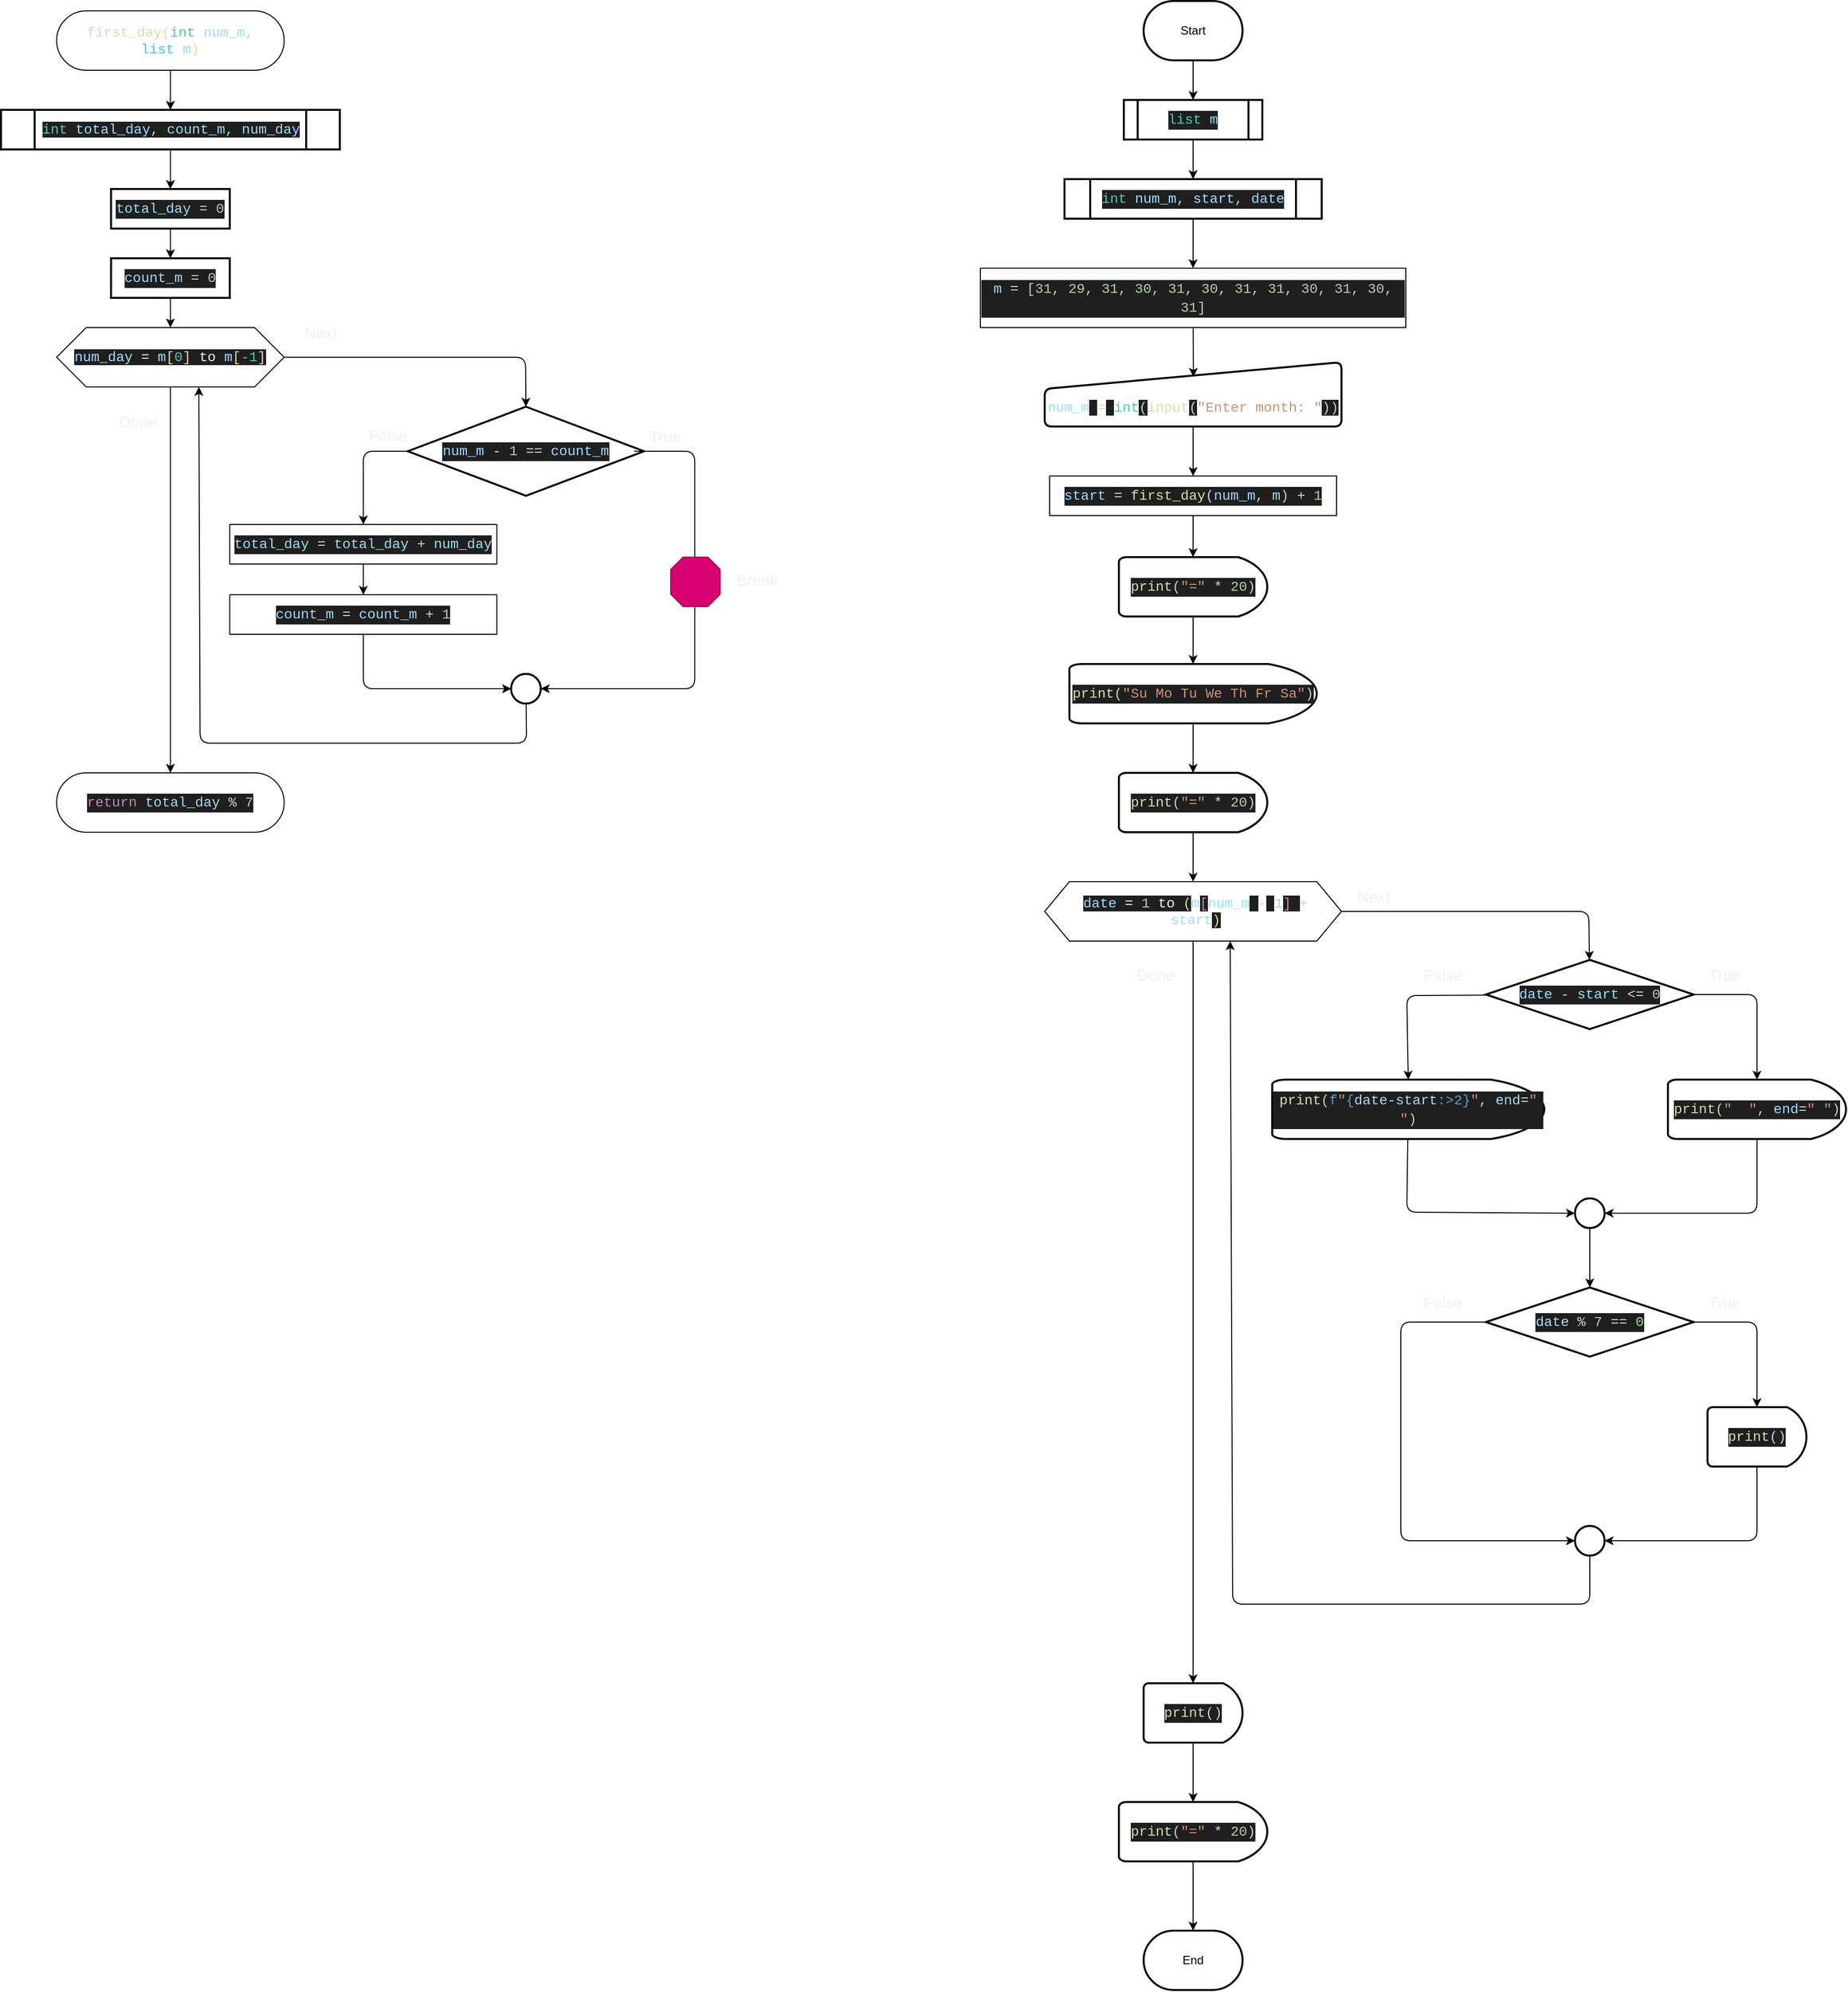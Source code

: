 <mxfile>
    <diagram id="ly3lY0Y6GBQPYwzdRWZB" name="Page-1">
        <mxGraphModel dx="1391" dy="468" grid="1" gridSize="10" guides="1" tooltips="1" connect="1" arrows="1" fold="1" page="1" pageScale="1" pageWidth="1100" pageHeight="850" background="none" math="0" shadow="0">
            <root>
                <mxCell id="0"/>
                <mxCell id="1" parent="0"/>
                <mxCell id="48" value="&lt;font style=&quot;font-size: 16px;&quot; color=&quot;#f0f0f0&quot;&gt;Break&lt;/font&gt;" style="text;strokeColor=none;align=center;fillColor=none;html=1;verticalAlign=middle;whiteSpace=wrap;rounded=0;shadow=0;fontColor=#4ec9b0;" parent="1" vertex="1">
                    <mxGeometry x="-133" y="860" width="75" height="30" as="geometry"/>
                </mxCell>
                <mxCell id="113" value="" style="group;" parent="1" vertex="1" connectable="0">
                    <mxGeometry x="130" y="290" width="875" height="2010" as="geometry"/>
                </mxCell>
                <mxCell id="2" value="Start" style="strokeWidth=2;html=1;shape=mxgraph.flowchart.terminator;whiteSpace=wrap;" parent="113" vertex="1">
                    <mxGeometry x="165" width="100" height="60" as="geometry"/>
                </mxCell>
                <mxCell id="3" value="End" style="strokeWidth=2;html=1;shape=mxgraph.flowchart.terminator;whiteSpace=wrap;" parent="113" vertex="1">
                    <mxGeometry x="165" y="1950" width="100" height="60" as="geometry"/>
                </mxCell>
                <mxCell id="4" value="&lt;div style=&quot;background-color: rgb(31, 31, 31); font-family: Consolas, &amp;quot;Courier New&amp;quot;, monospace; font-size: 14px; line-height: 19px;&quot;&gt;&lt;span style=&quot;color: rgb(78, 201, 176);&quot;&gt;list &lt;/span&gt;&lt;font color=&quot;#7cdcf0&quot;&gt;m&lt;/font&gt;&lt;/div&gt;" style="shape=process;whiteSpace=wrap;html=1;backgroundOutline=1;strokeWidth=2;" parent="113" vertex="1">
                    <mxGeometry x="145" y="100" width="140" height="40" as="geometry"/>
                </mxCell>
                <mxCell id="5" value="" style="edgeStyle=none;html=1;" parent="113" source="2" target="4" edge="1">
                    <mxGeometry relative="1" as="geometry"/>
                </mxCell>
                <mxCell id="16" value="&lt;div style=&quot;background-color: rgb(31, 31, 31); font-family: Consolas, &amp;quot;Courier New&amp;quot;, monospace; font-size: 14px; line-height: 19px;&quot;&gt;&lt;span style=&quot;color: rgb(78, 201, 176);&quot;&gt;int&amp;nbsp;&lt;/span&gt;&lt;span style=&quot;color: rgb(156, 220, 254);&quot;&gt;num_m, start, date&lt;/span&gt;&lt;/div&gt;" style="shape=process;whiteSpace=wrap;html=1;backgroundOutline=1;strokeWidth=2;" parent="113" vertex="1">
                    <mxGeometry x="85" y="180" width="260" height="40" as="geometry"/>
                </mxCell>
                <mxCell id="17" style="edgeStyle=none;html=1;entryX=0.5;entryY=0;entryDx=0;entryDy=0;fontColor=#7cdcf0;" parent="113" source="4" target="16" edge="1">
                    <mxGeometry relative="1" as="geometry"/>
                </mxCell>
                <mxCell id="53" value="&lt;div style=&quot;color: rgb(204, 204, 204); background-color: rgb(31, 31, 31); font-family: Consolas, &amp;quot;Courier New&amp;quot;, monospace; font-size: 14px; line-height: 19px;&quot;&gt;&lt;span style=&quot;color: #9cdcfe;&quot;&gt;m&lt;/span&gt; &lt;span style=&quot;color: #d4d4d4;&quot;&gt;=&lt;/span&gt; [&lt;span style=&quot;color: #b5cea8;&quot;&gt;31&lt;/span&gt;, &lt;span style=&quot;color: #b5cea8;&quot;&gt;29&lt;/span&gt;, &lt;span style=&quot;color: #b5cea8;&quot;&gt;31&lt;/span&gt;, &lt;span style=&quot;color: #b5cea8;&quot;&gt;30&lt;/span&gt;, &lt;span style=&quot;color: #b5cea8;&quot;&gt;31&lt;/span&gt;, &lt;span style=&quot;color: #b5cea8;&quot;&gt;30&lt;/span&gt;, &lt;span style=&quot;color: #b5cea8;&quot;&gt;31&lt;/span&gt;, &lt;span style=&quot;color: #b5cea8;&quot;&gt;31&lt;/span&gt;, &lt;span style=&quot;color: #b5cea8;&quot;&gt;30&lt;/span&gt;, &lt;span style=&quot;color: #b5cea8;&quot;&gt;31&lt;/span&gt;, &lt;span style=&quot;color: #b5cea8;&quot;&gt;30&lt;/span&gt;, &lt;span style=&quot;color: #b5cea8;&quot;&gt;31&lt;/span&gt;]&lt;/div&gt;" style="rounded=0;whiteSpace=wrap;html=1;shadow=0;fontSize=16;fontColor=#9cdcfe;gradientColor=none;" parent="113" vertex="1">
                    <mxGeometry y="270" width="430" height="60" as="geometry"/>
                </mxCell>
                <mxCell id="54" style="edgeStyle=none;html=1;entryX=0.5;entryY=0;entryDx=0;entryDy=0;fontSize=16;fontColor=#9cdcfe;" parent="113" source="16" target="53" edge="1">
                    <mxGeometry relative="1" as="geometry"/>
                </mxCell>
                <mxCell id="57" value="" style="group;" parent="113" vertex="1" connectable="0">
                    <mxGeometry x="60" y="365" width="310" height="65" as="geometry"/>
                </mxCell>
                <mxCell id="55" value="&lt;div style=&quot;color: rgb(204, 204, 204); background-color: rgb(31, 31, 31); font-family: Consolas, &amp;quot;Courier New&amp;quot;, monospace; font-size: 14px; line-height: 19px;&quot;&gt;&lt;br&gt;&lt;/div&gt;" style="html=1;strokeWidth=2;shape=manualInput;whiteSpace=wrap;rounded=1;size=27;arcSize=14;shadow=0;fontSize=16;fontColor=#9cdcfe;gradientColor=none;" parent="57" vertex="1">
                    <mxGeometry x="5" width="300" height="65" as="geometry"/>
                </mxCell>
                <mxCell id="56" value="&lt;span style=&quot;font-family: Consolas, &amp;quot;Courier New&amp;quot;, monospace; font-size: 14px;&quot;&gt;num_m&lt;/span&gt;&lt;span style=&quot;color: rgb(204, 204, 204); font-family: Consolas, &amp;quot;Courier New&amp;quot;, monospace; font-size: 14px; background-color: rgb(31, 31, 31);&quot;&gt;&amp;nbsp;&lt;/span&gt;&lt;span style=&quot;font-family: Consolas, &amp;quot;Courier New&amp;quot;, monospace; font-size: 14px; color: rgb(212, 212, 212);&quot;&gt;=&lt;/span&gt;&lt;span style=&quot;color: rgb(204, 204, 204); font-family: Consolas, &amp;quot;Courier New&amp;quot;, monospace; font-size: 14px; background-color: rgb(31, 31, 31);&quot;&gt;&amp;nbsp;&lt;/span&gt;&lt;span style=&quot;font-family: Consolas, &amp;quot;Courier New&amp;quot;, monospace; font-size: 14px; color: rgb(78, 201, 176);&quot;&gt;int&lt;/span&gt;&lt;span style=&quot;color: rgb(204, 204, 204); font-family: Consolas, &amp;quot;Courier New&amp;quot;, monospace; font-size: 14px; background-color: rgb(31, 31, 31);&quot;&gt;(&lt;/span&gt;&lt;span style=&quot;font-family: Consolas, &amp;quot;Courier New&amp;quot;, monospace; font-size: 14px; color: rgb(220, 220, 170);&quot;&gt;input&lt;/span&gt;&lt;span style=&quot;color: rgb(204, 204, 204); font-family: Consolas, &amp;quot;Courier New&amp;quot;, monospace; font-size: 14px; background-color: rgb(31, 31, 31);&quot;&gt;(&lt;/span&gt;&lt;span style=&quot;font-family: Consolas, &amp;quot;Courier New&amp;quot;, monospace; font-size: 14px; color: rgb(206, 145, 120);&quot;&gt;&quot;Enter month: &quot;&lt;/span&gt;&lt;span style=&quot;color: rgb(204, 204, 204); font-family: Consolas, &amp;quot;Courier New&amp;quot;, monospace; font-size: 14px; background-color: rgb(31, 31, 31);&quot;&gt;))&lt;/span&gt;" style="text;strokeColor=none;align=center;fillColor=none;html=1;verticalAlign=middle;whiteSpace=wrap;rounded=0;shadow=0;fontSize=16;fontColor=#9cdcfe;" parent="57" vertex="1">
                    <mxGeometry y="29" width="310" height="30" as="geometry"/>
                </mxCell>
                <mxCell id="58" style="edgeStyle=none;html=1;entryX=0.501;entryY=0.228;entryDx=0;entryDy=0;entryPerimeter=0;fontSize=16;fontColor=#9cdcfe;" parent="113" source="53" target="55" edge="1">
                    <mxGeometry relative="1" as="geometry"/>
                </mxCell>
                <mxCell id="60" value="&lt;div style=&quot;color: rgb(204, 204, 204); background-color: rgb(31, 31, 31); font-family: Consolas, &amp;quot;Courier New&amp;quot;, monospace; font-size: 14px; line-height: 19px;&quot;&gt;&lt;span style=&quot;color: #9cdcfe;&quot;&gt;start&lt;/span&gt; &lt;span style=&quot;color: #d4d4d4;&quot;&gt;=&lt;/span&gt; &lt;span style=&quot;color: #dcdcaa;&quot;&gt;first_day&lt;/span&gt;(&lt;span style=&quot;color: #9cdcfe;&quot;&gt;num_m&lt;/span&gt;, &lt;span style=&quot;color: #9cdcfe;&quot;&gt;m&lt;/span&gt;) &lt;span style=&quot;color: #d4d4d4;&quot;&gt;+&lt;/span&gt; &lt;span style=&quot;color: #b5cea8;&quot;&gt;1&lt;/span&gt;&lt;/div&gt;" style="rounded=0;whiteSpace=wrap;html=1;shadow=0;fontSize=16;fontColor=#9cdcfe;gradientColor=none;" parent="113" vertex="1">
                    <mxGeometry x="70" y="480" width="290" height="40" as="geometry"/>
                </mxCell>
                <mxCell id="61" style="edgeStyle=none;html=1;entryX=0.5;entryY=0;entryDx=0;entryDy=0;fontSize=16;fontColor=#9cdcfe;" parent="113" source="55" target="60" edge="1">
                    <mxGeometry relative="1" as="geometry"/>
                </mxCell>
                <mxCell id="64" value="&lt;div style=&quot;color: rgb(204, 204, 204); background-color: rgb(31, 31, 31); font-family: Consolas, &amp;quot;Courier New&amp;quot;, monospace; font-size: 14px; line-height: 19px;&quot;&gt;&lt;span style=&quot;color: #dcdcaa;&quot;&gt;print&lt;/span&gt;(&lt;span style=&quot;color: #ce9178;&quot;&gt;&quot;=&quot;&lt;/span&gt; &lt;span style=&quot;color: #d4d4d4;&quot;&gt;*&lt;/span&gt; &lt;span style=&quot;color: #b5cea8;&quot;&gt;20&lt;/span&gt;)&lt;/div&gt;" style="strokeWidth=2;html=1;shape=mxgraph.flowchart.delay;whiteSpace=wrap;shadow=0;fontSize=16;fontColor=#9cdcfe;gradientColor=none;" parent="113" vertex="1">
                    <mxGeometry x="140" y="562" width="150" height="60" as="geometry"/>
                </mxCell>
                <mxCell id="66" style="edgeStyle=none;html=1;entryX=0.5;entryY=0;entryDx=0;entryDy=0;entryPerimeter=0;fontSize=16;fontColor=#9cdcfe;" parent="113" source="60" target="64" edge="1">
                    <mxGeometry relative="1" as="geometry"/>
                </mxCell>
                <mxCell id="65" value="&lt;div style=&quot;color: rgb(204, 204, 204); background-color: rgb(31, 31, 31); font-family: Consolas, &amp;quot;Courier New&amp;quot;, monospace; font-size: 14px; line-height: 19px;&quot;&gt;&lt;span style=&quot;color: #dcdcaa;&quot;&gt;print&lt;/span&gt;(&lt;span style=&quot;color: #ce9178;&quot;&gt;&quot;=&quot;&lt;/span&gt; &lt;span style=&quot;color: #d4d4d4;&quot;&gt;*&lt;/span&gt; &lt;span style=&quot;color: #b5cea8;&quot;&gt;20&lt;/span&gt;)&lt;/div&gt;" style="strokeWidth=2;html=1;shape=mxgraph.flowchart.delay;whiteSpace=wrap;shadow=0;fontSize=16;fontColor=#9cdcfe;gradientColor=none;" parent="113" vertex="1">
                    <mxGeometry x="140" y="780" width="150" height="60" as="geometry"/>
                </mxCell>
                <mxCell id="69" style="edgeStyle=none;html=1;entryX=0.5;entryY=0;entryDx=0;entryDy=0;entryPerimeter=0;fontSize=16;fontColor=#9cdcfe;" parent="113" source="67" target="65" edge="1">
                    <mxGeometry relative="1" as="geometry"/>
                </mxCell>
                <mxCell id="67" value="&lt;div style=&quot;color: rgb(204, 204, 204); background-color: rgb(31, 31, 31); font-family: Consolas, &amp;quot;Courier New&amp;quot;, monospace; font-size: 14px; line-height: 19px;&quot;&gt;&lt;span style=&quot;color: #dcdcaa;&quot;&gt;print&lt;/span&gt;(&lt;span style=&quot;color: #ce9178;&quot;&gt;&quot;Su Mo Tu We Th Fr Sa&quot;&lt;/span&gt;)&lt;/div&gt;" style="strokeWidth=2;html=1;shape=mxgraph.flowchart.delay;whiteSpace=wrap;shadow=0;fontSize=16;fontColor=#9cdcfe;gradientColor=none;" parent="113" vertex="1">
                    <mxGeometry x="90" y="670" width="250" height="60" as="geometry"/>
                </mxCell>
                <mxCell id="68" style="edgeStyle=none;html=1;entryX=0.5;entryY=0;entryDx=0;entryDy=0;entryPerimeter=0;fontSize=16;fontColor=#9cdcfe;" parent="113" source="64" target="67" edge="1">
                    <mxGeometry relative="1" as="geometry"/>
                </mxCell>
                <mxCell id="71" value="" style="group;" parent="113" vertex="1" connectable="0">
                    <mxGeometry x="65" y="890" width="320" height="60" as="geometry"/>
                </mxCell>
                <mxCell id="72" value="" style="verticalLabelPosition=bottom;verticalAlign=top;shape=hexagon;perimeter=hexagonPerimeter2;arcSize=6;size=0.083;shadow=0;fontColor=#4ec9a2;html=1;spacingTop=-3;" parent="71" vertex="1">
                    <mxGeometry width="300" height="60" as="geometry"/>
                </mxCell>
                <mxCell id="73" value="&lt;span style=&quot;color: rgb(156, 220, 254); background-color: rgb(31, 31, 31); font-family: Consolas, &amp;quot;Courier New&amp;quot;, monospace; font-size: 14px;&quot;&gt;date&lt;/span&gt;&lt;span style=&quot;color: rgb(156, 220, 254); font-family: Consolas, &amp;quot;Courier New&amp;quot;, monospace; font-size: 14px; background-color: rgb(31, 31, 31);&quot;&gt;&amp;nbsp;&lt;/span&gt;&lt;span style=&quot;font-family: Consolas, &amp;quot;Courier New&amp;quot;, monospace; font-size: 14px; background-color: rgb(31, 31, 31);&quot;&gt;&lt;font color=&quot;#f0f0f0&quot;&gt;=&lt;/font&gt;&lt;/span&gt;&lt;span style=&quot;color: rgb(156, 220, 254); font-family: Consolas, &amp;quot;Courier New&amp;quot;, monospace; font-size: 14px; background-color: rgb(31, 31, 31);&quot;&gt;&amp;nbsp;&lt;/span&gt;&lt;span style=&quot;font-family: Consolas, &amp;quot;Courier New&amp;quot;, monospace; font-size: 14px; background-color: rgb(31, 31, 31);&quot;&gt;&lt;font color=&quot;#b5cea8&quot;&gt;1&lt;/font&gt;&lt;/span&gt;&lt;span style=&quot;color: rgb(156, 220, 254); font-family: Consolas, &amp;quot;Courier New&amp;quot;, monospace; font-size: 14px; background-color: rgb(31, 31, 31);&quot;&gt;&amp;nbsp;&lt;/span&gt;&lt;span style=&quot;font-family: Consolas, &amp;quot;Courier New&amp;quot;, monospace; font-size: 14px; background-color: rgb(31, 31, 31);&quot;&gt;&lt;font color=&quot;#f0f0f0&quot;&gt;to&lt;/font&gt;&lt;/span&gt;&lt;span style=&quot;color: rgb(156, 220, 254); font-family: Consolas, &amp;quot;Courier New&amp;quot;, monospace; font-size: 14px; background-color: rgb(31, 31, 31);&quot;&gt;&amp;nbsp;&lt;/span&gt;&lt;span style=&quot;font-family: Consolas, &amp;quot;Courier New&amp;quot;, monospace; font-size: 14px; background-color: rgb(31, 31, 31);&quot;&gt;&lt;font color=&quot;#dcdcaa&quot;&gt;(&lt;/font&gt;&lt;/span&gt;&lt;span style=&quot;font-family: Consolas, &amp;quot;Courier New&amp;quot;, monospace; font-size: 14px; color: rgb(156, 220, 254);&quot;&gt;m&lt;/span&gt;&lt;span style=&quot;background-color: rgb(31, 31, 31); font-family: Consolas, &amp;quot;Courier New&amp;quot;, monospace; font-size: 14px;&quot;&gt;&lt;font color=&quot;#c586c0&quot;&gt;[&lt;/font&gt;&lt;/span&gt;&lt;span style=&quot;font-family: Consolas, &amp;quot;Courier New&amp;quot;, monospace; font-size: 14px; color: rgb(156, 220, 254);&quot;&gt;num_m&lt;/span&gt;&lt;span style=&quot;background-color: rgb(31, 31, 31); color: rgb(204, 204, 204); font-family: Consolas, &amp;quot;Courier New&amp;quot;, monospace; font-size: 14px;&quot;&gt; &lt;/span&gt;&lt;span style=&quot;font-family: Consolas, &amp;quot;Courier New&amp;quot;, monospace; font-size: 14px; color: rgb(212, 212, 212);&quot;&gt;-&lt;/span&gt;&lt;span style=&quot;background-color: rgb(31, 31, 31); color: rgb(204, 204, 204); font-family: Consolas, &amp;quot;Courier New&amp;quot;, monospace; font-size: 14px;&quot;&gt; &lt;/span&gt;&lt;span style=&quot;font-family: Consolas, &amp;quot;Courier New&amp;quot;, monospace; font-size: 14px; color: rgb(181, 206, 168);&quot;&gt;1&lt;/span&gt;&lt;span style=&quot;background-color: rgb(31, 31, 31); font-family: Consolas, &amp;quot;Courier New&amp;quot;, monospace; font-size: 14px;&quot;&gt;&lt;font color=&quot;#c586c0&quot;&gt;]&lt;/font&gt;&lt;/span&gt;&lt;span style=&quot;background-color: rgb(31, 31, 31); color: rgb(204, 204, 204); font-family: Consolas, &amp;quot;Courier New&amp;quot;, monospace; font-size: 14px;&quot;&gt;&amp;nbsp;&lt;/span&gt;&lt;span style=&quot;font-family: Consolas, &amp;quot;Courier New&amp;quot;, monospace; font-size: 14px; color: rgb(212, 212, 212);&quot;&gt;+&lt;/span&gt;&lt;span style=&quot;background-color: rgb(31, 31, 31); color: rgb(204, 204, 204); font-family: Consolas, &amp;quot;Courier New&amp;quot;, monospace; font-size: 14px;&quot;&gt; &lt;/span&gt;&lt;span style=&quot;font-family: Consolas, &amp;quot;Courier New&amp;quot;, monospace; font-size: 14px; color: rgb(156, 220, 254);&quot;&gt;start&lt;/span&gt;&lt;span style=&quot;background-color: rgb(31, 31, 31); font-family: Consolas, &amp;quot;Courier New&amp;quot;, monospace; font-size: 14px;&quot;&gt;&lt;font color=&quot;#dcdcaa&quot;&gt;)&lt;/font&gt;&lt;/span&gt;" style="text;strokeColor=none;align=center;fillColor=none;html=1;verticalAlign=middle;whiteSpace=wrap;rounded=0;shadow=0;fontColor=#4ec9a2;" parent="71" vertex="1">
                    <mxGeometry x="15" y="15" width="275" height="30" as="geometry"/>
                </mxCell>
                <mxCell id="74" style="edgeStyle=none;html=1;entryX=0.5;entryY=0;entryDx=0;entryDy=0;fontSize=16;fontColor=#c586c0;" parent="113" source="65" target="72" edge="1">
                    <mxGeometry relative="1" as="geometry"/>
                </mxCell>
                <mxCell id="76" value="" style="edgeStyle=none;html=1;fontSize=16;fontColor=#c586c0;" parent="113" source="72" target="78" edge="1">
                    <mxGeometry relative="1" as="geometry">
                        <mxPoint x="535" y="980" as="targetPoint"/>
                        <Array as="points">
                            <mxPoint x="615" y="920"/>
                        </Array>
                    </mxGeometry>
                </mxCell>
                <mxCell id="78" value="&lt;div style=&quot;color: rgb(204, 204, 204); background-color: rgb(31, 31, 31); font-family: Consolas, &amp;quot;Courier New&amp;quot;, monospace; font-size: 14px; line-height: 19px;&quot;&gt;&lt;span style=&quot;color: #9cdcfe;&quot;&gt;date&lt;/span&gt; &lt;span style=&quot;color: #d4d4d4;&quot;&gt;-&lt;/span&gt; &lt;span style=&quot;color: #9cdcfe;&quot;&gt;start&lt;/span&gt; &lt;span style=&quot;color: #d4d4d4;&quot;&gt;&amp;lt;=&lt;/span&gt; &lt;span style=&quot;color: #b5cea8;&quot;&gt;0&lt;/span&gt;&lt;/div&gt;" style="strokeWidth=2;html=1;shape=mxgraph.flowchart.decision;whiteSpace=wrap;shadow=0;fontSize=16;fontColor=#c586c0;gradientColor=none;" parent="113" vertex="1">
                    <mxGeometry x="511" y="969" width="210" height="70" as="geometry"/>
                </mxCell>
                <mxCell id="79" value="&lt;div style=&quot;color: rgb(204, 204, 204); background-color: rgb(31, 31, 31); font-family: Consolas, &amp;quot;Courier New&amp;quot;, monospace; font-size: 14px; line-height: 19px;&quot;&gt;&lt;div style=&quot;line-height: 19px;&quot;&gt;&lt;span style=&quot;color: #dcdcaa;&quot;&gt;print&lt;/span&gt;(&lt;span style=&quot;color: #ce9178;&quot;&gt;&quot; &amp;nbsp;&quot;&lt;/span&gt;, &lt;span style=&quot;color: #9cdcfe;&quot;&gt;end&lt;/span&gt;&lt;span style=&quot;color: #d4d4d4;&quot;&gt;=&lt;/span&gt;&lt;span style=&quot;color: #ce9178;&quot;&gt;&quot; &quot;&lt;/span&gt;)&lt;/div&gt;&lt;/div&gt;" style="strokeWidth=2;html=1;shape=mxgraph.flowchart.delay;whiteSpace=wrap;shadow=0;fontSize=16;fontColor=#9cdcfe;gradientColor=none;" parent="113" vertex="1">
                    <mxGeometry x="695" y="1090" width="180" height="60" as="geometry"/>
                </mxCell>
                <mxCell id="81" style="edgeStyle=none;html=1;entryX=0.5;entryY=0;entryDx=0;entryDy=0;entryPerimeter=0;fontSize=16;fontColor=#c586c0;" parent="113" source="78" target="79" edge="1">
                    <mxGeometry relative="1" as="geometry">
                        <Array as="points">
                            <mxPoint x="785" y="1004"/>
                        </Array>
                    </mxGeometry>
                </mxCell>
                <mxCell id="80" value="&lt;div style=&quot;color: rgb(204, 204, 204); background-color: rgb(31, 31, 31); font-family: Consolas, &amp;quot;Courier New&amp;quot;, monospace; font-size: 14px; line-height: 19px;&quot;&gt;&lt;div style=&quot;line-height: 19px;&quot;&gt;&lt;div style=&quot;line-height: 19px;&quot;&gt;&lt;span style=&quot;color: #dcdcaa;&quot;&gt;print&lt;/span&gt;(&lt;span style=&quot;color: #569cd6;&quot;&gt;f&lt;/span&gt;&lt;span style=&quot;color: #ce9178;&quot;&gt;&quot;&lt;/span&gt;&lt;span style=&quot;color: #569cd6;&quot;&gt;{&lt;/span&gt;&lt;span style=&quot;color: #9cdcfe;&quot;&gt;date&lt;/span&gt;&lt;span style=&quot;color: #d4d4d4;&quot;&gt;-&lt;/span&gt;&lt;span style=&quot;color: #9cdcfe;&quot;&gt;start&lt;/span&gt;&lt;span style=&quot;color: #569cd6;&quot;&gt;:&amp;gt;2}&lt;/span&gt;&lt;span style=&quot;color: #ce9178;&quot;&gt;&quot;&lt;/span&gt;, &lt;span style=&quot;color: #9cdcfe;&quot;&gt;end&lt;/span&gt;&lt;span style=&quot;color: #d4d4d4;&quot;&gt;=&lt;/span&gt;&lt;span style=&quot;color: #ce9178;&quot;&gt;&quot; &quot;&lt;/span&gt;)&lt;/div&gt;&lt;/div&gt;&lt;/div&gt;" style="strokeWidth=2;html=1;shape=mxgraph.flowchart.delay;whiteSpace=wrap;shadow=0;fontSize=16;fontColor=#9cdcfe;gradientColor=none;" parent="113" vertex="1">
                    <mxGeometry x="295" y="1090" width="275" height="60" as="geometry"/>
                </mxCell>
                <mxCell id="82" style="edgeStyle=none;html=1;entryX=0.5;entryY=0;entryDx=0;entryDy=0;entryPerimeter=0;fontSize=16;fontColor=#c586c0;" parent="113" source="78" target="80" edge="1">
                    <mxGeometry relative="1" as="geometry">
                        <Array as="points">
                            <mxPoint x="431" y="1005"/>
                        </Array>
                    </mxGeometry>
                </mxCell>
                <mxCell id="83" value="&lt;font style=&quot;font-size: 16px;&quot; color=&quot;#f0f0f0&quot;&gt;Next&lt;/font&gt;" style="text;strokeColor=none;align=center;fillColor=none;html=1;verticalAlign=middle;whiteSpace=wrap;rounded=0;shadow=0;fontColor=#4ec9b0;" parent="113" vertex="1">
                    <mxGeometry x="360" y="890" width="75" height="30" as="geometry"/>
                </mxCell>
                <mxCell id="84" value="&lt;font style=&quot;font-size: 16px;&quot; color=&quot;#f0f0f0&quot;&gt;True&lt;/font&gt;" style="text;strokeColor=none;align=center;fillColor=none;html=1;verticalAlign=middle;whiteSpace=wrap;rounded=0;shadow=0;fontColor=#4ec9b0;" parent="113" vertex="1">
                    <mxGeometry x="715" y="969" width="75" height="30" as="geometry"/>
                </mxCell>
                <mxCell id="87" value="" style="strokeWidth=2;html=1;shape=mxgraph.flowchart.start_2;whiteSpace=wrap;shadow=0;fontSize=16;fontColor=#f0f0f0;gradientColor=none;" parent="113" vertex="1">
                    <mxGeometry x="601" y="1210" width="30" height="30" as="geometry"/>
                </mxCell>
                <mxCell id="88" style="edgeStyle=none;html=1;entryX=1;entryY=0.5;entryDx=0;entryDy=0;entryPerimeter=0;fontSize=16;fontColor=#c586c0;" parent="113" source="79" target="87" edge="1">
                    <mxGeometry relative="1" as="geometry">
                        <Array as="points">
                            <mxPoint x="785" y="1225"/>
                        </Array>
                    </mxGeometry>
                </mxCell>
                <mxCell id="89" style="edgeStyle=none;html=1;entryX=0;entryY=0.5;entryDx=0;entryDy=0;entryPerimeter=0;fontSize=16;fontColor=#c586c0;" parent="113" source="80" target="87" edge="1">
                    <mxGeometry relative="1" as="geometry">
                        <Array as="points">
                            <mxPoint x="431" y="1224"/>
                        </Array>
                    </mxGeometry>
                </mxCell>
                <mxCell id="94" value="&lt;div style=&quot;color: rgb(204, 204, 204); background-color: rgb(31, 31, 31); font-family: Consolas, &amp;quot;Courier New&amp;quot;, monospace; font-size: 14px; line-height: 19px;&quot;&gt;&lt;div style=&quot;line-height: 19px;&quot;&gt;&lt;span style=&quot;color: #9cdcfe;&quot;&gt;date&lt;/span&gt; &lt;span style=&quot;color: #d4d4d4;&quot;&gt;%&lt;/span&gt; &lt;span style=&quot;color: #b5cea8;&quot;&gt;7&lt;/span&gt; &lt;span style=&quot;color: #d4d4d4;&quot;&gt;==&lt;/span&gt; &lt;span style=&quot;color: #b5cea8;&quot;&gt;0&lt;/span&gt;&lt;/div&gt;&lt;/div&gt;" style="strokeWidth=2;html=1;shape=mxgraph.flowchart.decision;whiteSpace=wrap;shadow=0;fontSize=16;fontColor=#c586c0;gradientColor=none;" parent="113" vertex="1">
                    <mxGeometry x="511" y="1300" width="210" height="70" as="geometry"/>
                </mxCell>
                <mxCell id="102" style="edgeStyle=none;html=1;entryX=0.5;entryY=0;entryDx=0;entryDy=0;entryPerimeter=0;fontSize=16;fontColor=#c586c0;" parent="113" source="87" target="94" edge="1">
                    <mxGeometry relative="1" as="geometry"/>
                </mxCell>
                <mxCell id="96" value="&lt;div style=&quot;color: rgb(204, 204, 204); background-color: rgb(31, 31, 31); font-family: Consolas, &amp;quot;Courier New&amp;quot;, monospace; font-size: 14px; line-height: 19px;&quot;&gt;&lt;div style=&quot;line-height: 19px;&quot;&gt;&lt;div style=&quot;line-height: 19px;&quot;&gt;&lt;span style=&quot;color: #dcdcaa;&quot;&gt;print&lt;/span&gt;()&lt;/div&gt;&lt;/div&gt;&lt;/div&gt;" style="strokeWidth=2;html=1;shape=mxgraph.flowchart.delay;whiteSpace=wrap;shadow=0;fontSize=16;fontColor=#9cdcfe;gradientColor=none;" parent="113" vertex="1">
                    <mxGeometry x="735" y="1421" width="100" height="60" as="geometry"/>
                </mxCell>
                <mxCell id="92" style="edgeStyle=none;html=1;entryX=0.5;entryY=0;entryDx=0;entryDy=0;entryPerimeter=0;fontSize=16;fontColor=#c586c0;" parent="113" source="94" target="96" edge="1">
                    <mxGeometry relative="1" as="geometry">
                        <Array as="points">
                            <mxPoint x="785" y="1335"/>
                        </Array>
                    </mxGeometry>
                </mxCell>
                <mxCell id="99" value="&lt;font style=&quot;font-size: 16px;&quot; color=&quot;#f0f0f0&quot;&gt;True&lt;/font&gt;" style="text;strokeColor=none;align=center;fillColor=none;html=1;verticalAlign=middle;whiteSpace=wrap;rounded=0;shadow=0;fontColor=#4ec9b0;" parent="113" vertex="1">
                    <mxGeometry x="715" y="1300" width="75" height="30" as="geometry"/>
                </mxCell>
                <mxCell id="105" style="edgeStyle=none;html=1;entryX=0.625;entryY=1;entryDx=0;entryDy=0;fontSize=16;fontColor=#c586c0;" parent="113" source="100" target="72" edge="1">
                    <mxGeometry relative="1" as="geometry">
                        <Array as="points">
                            <mxPoint x="616" y="1620"/>
                            <mxPoint x="255" y="1620"/>
                        </Array>
                    </mxGeometry>
                </mxCell>
                <mxCell id="100" value="" style="strokeWidth=2;html=1;shape=mxgraph.flowchart.start_2;whiteSpace=wrap;shadow=0;fontSize=16;fontColor=#f0f0f0;gradientColor=none;" parent="113" vertex="1">
                    <mxGeometry x="601" y="1541" width="30" height="30" as="geometry"/>
                </mxCell>
                <mxCell id="104" style="edgeStyle=none;html=1;entryX=0;entryY=0.5;entryDx=0;entryDy=0;entryPerimeter=0;fontSize=16;fontColor=#c586c0;" parent="113" source="94" target="100" edge="1">
                    <mxGeometry relative="1" as="geometry">
                        <Array as="points">
                            <mxPoint x="425" y="1335"/>
                            <mxPoint x="425" y="1556"/>
                        </Array>
                    </mxGeometry>
                </mxCell>
                <mxCell id="95" style="edgeStyle=none;html=1;entryX=1;entryY=0.5;entryDx=0;entryDy=0;entryPerimeter=0;fontSize=16;fontColor=#c586c0;" parent="113" source="96" target="100" edge="1">
                    <mxGeometry relative="1" as="geometry">
                        <Array as="points">
                            <mxPoint x="785" y="1556"/>
                        </Array>
                    </mxGeometry>
                </mxCell>
                <mxCell id="101" value="&lt;font style=&quot;font-size: 16px;&quot; color=&quot;#f0f0f0&quot;&gt;False&lt;/font&gt;" style="text;strokeColor=none;align=center;fillColor=none;html=1;verticalAlign=middle;whiteSpace=wrap;rounded=0;shadow=0;fontColor=#4ec9b0;" parent="113" vertex="1">
                    <mxGeometry x="430" y="969" width="75" height="30" as="geometry"/>
                </mxCell>
                <mxCell id="103" value="&lt;font style=&quot;font-size: 16px;&quot; color=&quot;#f0f0f0&quot;&gt;False&lt;/font&gt;" style="text;strokeColor=none;align=center;fillColor=none;html=1;verticalAlign=middle;whiteSpace=wrap;rounded=0;shadow=0;fontColor=#4ec9b0;" parent="113" vertex="1">
                    <mxGeometry x="430" y="1300" width="75" height="30" as="geometry"/>
                </mxCell>
                <mxCell id="106" value="&lt;div style=&quot;color: rgb(204, 204, 204); background-color: rgb(31, 31, 31); font-family: Consolas, &amp;quot;Courier New&amp;quot;, monospace; font-size: 14px; line-height: 19px;&quot;&gt;&lt;div style=&quot;line-height: 19px;&quot;&gt;&lt;div style=&quot;line-height: 19px;&quot;&gt;&lt;span style=&quot;color: #dcdcaa;&quot;&gt;print&lt;/span&gt;()&lt;/div&gt;&lt;/div&gt;&lt;/div&gt;" style="strokeWidth=2;html=1;shape=mxgraph.flowchart.delay;whiteSpace=wrap;shadow=0;fontSize=16;fontColor=#9cdcfe;gradientColor=none;" parent="113" vertex="1">
                    <mxGeometry x="165" y="1700" width="100" height="60" as="geometry"/>
                </mxCell>
                <mxCell id="111" style="edgeStyle=none;html=1;fontSize=16;fontColor=#c586c0;" parent="113" source="107" target="3" edge="1">
                    <mxGeometry relative="1" as="geometry"/>
                </mxCell>
                <mxCell id="107" value="&lt;div style=&quot;color: rgb(204, 204, 204); background-color: rgb(31, 31, 31); font-family: Consolas, &amp;quot;Courier New&amp;quot;, monospace; font-size: 14px; line-height: 19px;&quot;&gt;&lt;span style=&quot;color: #dcdcaa;&quot;&gt;print&lt;/span&gt;(&lt;span style=&quot;color: #ce9178;&quot;&gt;&quot;=&quot;&lt;/span&gt; &lt;span style=&quot;color: #d4d4d4;&quot;&gt;*&lt;/span&gt; &lt;span style=&quot;color: #b5cea8;&quot;&gt;20&lt;/span&gt;)&lt;/div&gt;" style="strokeWidth=2;html=1;shape=mxgraph.flowchart.delay;whiteSpace=wrap;shadow=0;fontSize=16;fontColor=#9cdcfe;gradientColor=none;" parent="113" vertex="1">
                    <mxGeometry x="140" y="1820" width="150" height="60" as="geometry"/>
                </mxCell>
                <mxCell id="110" style="edgeStyle=none;html=1;fontSize=16;fontColor=#c586c0;" parent="113" source="106" target="107" edge="1">
                    <mxGeometry relative="1" as="geometry"/>
                </mxCell>
                <mxCell id="109" style="edgeStyle=none;html=1;entryX=0.5;entryY=0;entryDx=0;entryDy=0;entryPerimeter=0;fontSize=16;fontColor=#c586c0;" parent="113" source="72" target="106" edge="1">
                    <mxGeometry relative="1" as="geometry"/>
                </mxCell>
                <mxCell id="112" value="&lt;font style=&quot;font-size: 16px;&quot; color=&quot;#f0f0f0&quot;&gt;Done&lt;/font&gt;" style="text;strokeColor=none;align=center;fillColor=none;html=1;verticalAlign=middle;whiteSpace=wrap;rounded=0;shadow=0;fontColor=#4ec9b0;" parent="113" vertex="1">
                    <mxGeometry x="140" y="969" width="75" height="30" as="geometry"/>
                </mxCell>
                <mxCell id="114" value="" style="group;" parent="1" vertex="1" connectable="0">
                    <mxGeometry x="-860" y="300" width="727" height="830" as="geometry"/>
                </mxCell>
                <mxCell id="7" value="&lt;span style=&quot;font-family: Consolas, &amp;quot;Courier New&amp;quot;, monospace; font-size: 14px; color: rgb(220, 220, 170);&quot;&gt;first_day(&lt;/span&gt;&lt;span style=&quot;font-family: Consolas, &amp;quot;Courier New&amp;quot;, monospace; font-size: 14px;&quot;&gt;&lt;font color=&quot;#4ec9a2&quot;&gt;int&lt;/font&gt;&lt;/span&gt;&lt;span style=&quot;font-family: Consolas, &amp;quot;Courier New&amp;quot;, monospace; font-size: 14px; color: rgb(220, 220, 170);&quot;&gt;&amp;nbsp;&lt;/span&gt;&lt;span style=&quot;font-family: Consolas, &amp;quot;Courier New&amp;quot;, monospace; font-size: 14px; color: rgb(156, 220, 254);&quot;&gt;num_m&lt;/span&gt;&lt;span style=&quot;color: rgb(204, 204, 204); font-family: Consolas, &amp;quot;Courier New&amp;quot;, monospace; font-size: 14px;&quot;&gt;, &lt;/span&gt;&lt;span style=&quot;font-family: Consolas, &amp;quot;Courier New&amp;quot;, monospace; font-size: 14px;&quot;&gt;&lt;font color=&quot;#4ec9b0&quot;&gt;list&lt;/font&gt;&lt;/span&gt;&lt;span style=&quot;color: rgb(204, 204, 204); font-family: Consolas, &amp;quot;Courier New&amp;quot;, monospace; font-size: 14px;&quot;&gt;&amp;nbsp;&lt;/span&gt;&lt;span style=&quot;font-family: Consolas, &amp;quot;Courier New&amp;quot;, monospace; font-size: 14px; color: rgb(156, 220, 254);&quot;&gt;m&lt;/span&gt;&lt;span style=&quot;font-family: Consolas, &amp;quot;Courier New&amp;quot;, monospace; font-size: 14px; color: rgb(220, 220, 170);&quot;&gt;)&lt;/span&gt;" style="rounded=1;whiteSpace=wrap;html=1;shadow=0;arcSize=50;" parent="114" vertex="1">
                    <mxGeometry x="56.25" width="230" height="60" as="geometry"/>
                </mxCell>
                <mxCell id="12" value="&lt;span style=&quot;color: rgb(78, 201, 176); background-color: rgb(31, 31, 31); font-family: Consolas, &amp;quot;Courier New&amp;quot;, monospace; font-size: 14px;&quot;&gt;int&amp;nbsp;&lt;/span&gt;&lt;span style=&quot;color: rgb(156, 220, 254); background-color: rgb(31, 31, 31); font-family: Consolas, &amp;quot;Courier New&amp;quot;, monospace; font-size: 14px;&quot;&gt;total_day,&amp;nbsp;&lt;/span&gt;&lt;span style=&quot;color: rgb(156, 220, 254); font-family: Consolas, &amp;quot;Courier New&amp;quot;, monospace; font-size: 14px; background-color: rgb(31, 31, 31);&quot;&gt;count_m,&amp;nbsp;&lt;/span&gt;&lt;span style=&quot;color: rgb(156, 220, 254); background-color: rgb(31, 31, 31); font-family: Consolas, &amp;quot;Courier New&amp;quot;, monospace; font-size: 14px;&quot;&gt;num_day&lt;/span&gt;" style="shape=process;whiteSpace=wrap;html=1;backgroundOutline=1;strokeWidth=2;" parent="114" vertex="1">
                    <mxGeometry y="100" width="342.5" height="40" as="geometry"/>
                </mxCell>
                <mxCell id="14" style="edgeStyle=none;html=1;entryX=0.5;entryY=0;entryDx=0;entryDy=0;" parent="114" source="7" target="12" edge="1">
                    <mxGeometry relative="1" as="geometry"/>
                </mxCell>
                <mxCell id="20" value="&lt;div style=&quot;color: rgb(204, 204, 204); background-color: rgb(31, 31, 31); font-family: Consolas, &amp;quot;Courier New&amp;quot;, monospace; font-size: 14px; line-height: 19px;&quot;&gt;&lt;span style=&quot;color: #9cdcfe;&quot;&gt;total_day&lt;/span&gt; &lt;span style=&quot;color: #d4d4d4;&quot;&gt;=&lt;/span&gt; &lt;span style=&quot;color: #b5cea8;&quot;&gt;0&lt;/span&gt;&lt;/div&gt;" style="whiteSpace=wrap;html=1;strokeWidth=2;" parent="114" vertex="1">
                    <mxGeometry x="111.25" y="180" width="120" height="40" as="geometry"/>
                </mxCell>
                <mxCell id="21" value="" style="edgeStyle=none;html=1;fontColor=#7cdcf0;" parent="114" source="12" target="20" edge="1">
                    <mxGeometry relative="1" as="geometry"/>
                </mxCell>
                <mxCell id="22" value="&lt;div style=&quot;color: rgb(204, 204, 204); background-color: rgb(31, 31, 31); font-family: Consolas, &amp;quot;Courier New&amp;quot;, monospace; font-size: 14px; line-height: 19px;&quot;&gt;&lt;div style=&quot;line-height: 19px;&quot;&gt;&lt;span style=&quot;color: #9cdcfe;&quot;&gt;count_m&lt;/span&gt; &lt;span style=&quot;color: #d4d4d4;&quot;&gt;=&lt;/span&gt; &lt;span style=&quot;color: #b5cea8;&quot;&gt;0&lt;/span&gt;&lt;/div&gt;&lt;/div&gt;" style="whiteSpace=wrap;html=1;strokeWidth=2;" parent="114" vertex="1">
                    <mxGeometry x="111.25" y="250" width="120" height="40" as="geometry"/>
                </mxCell>
                <mxCell id="23" style="edgeStyle=none;html=1;entryX=0.5;entryY=0;entryDx=0;entryDy=0;fontColor=#7cdcf0;" parent="114" source="20" target="22" edge="1">
                    <mxGeometry relative="1" as="geometry"/>
                </mxCell>
                <mxCell id="29" value="" style="group;" parent="114" vertex="1" connectable="0">
                    <mxGeometry x="56.25" y="320" width="230" height="60" as="geometry"/>
                </mxCell>
                <mxCell id="26" value="" style="verticalLabelPosition=bottom;verticalAlign=top;shape=hexagon;perimeter=hexagonPerimeter2;arcSize=6;size=0.13;shadow=0;fontColor=#4ec9a2;html=1;spacingTop=-3;" parent="29" vertex="1">
                    <mxGeometry width="230" height="60" as="geometry"/>
                </mxCell>
                <mxCell id="28" value="&lt;span style=&quot;color: rgb(156, 220, 254); font-family: Consolas, &amp;quot;Courier New&amp;quot;, monospace; font-size: 14px; background-color: rgb(31, 31, 31);&quot;&gt;num_day &lt;/span&gt;&lt;span style=&quot;font-family: Consolas, &amp;quot;Courier New&amp;quot;, monospace; font-size: 14px; background-color: rgb(31, 31, 31);&quot;&gt;&lt;font color=&quot;#f0f0f0&quot;&gt;=&lt;/font&gt;&lt;/span&gt;&lt;span style=&quot;color: rgb(156, 220, 254); font-family: Consolas, &amp;quot;Courier New&amp;quot;, monospace; font-size: 14px; background-color: rgb(31, 31, 31);&quot;&gt; m&lt;/span&gt;&lt;span style=&quot;font-family: Consolas, &amp;quot;Courier New&amp;quot;, monospace; font-size: 14px; background-color: rgb(31, 31, 31);&quot;&gt;&lt;font color=&quot;#dcdcaa&quot;&gt;[&lt;/font&gt;&lt;font color=&quot;#4ec9b0&quot;&gt;0&lt;/font&gt;&lt;font color=&quot;#dcdcaa&quot;&gt;]&lt;/font&gt;&lt;/span&gt;&lt;span style=&quot;color: rgb(156, 220, 254); font-family: Consolas, &amp;quot;Courier New&amp;quot;, monospace; font-size: 14px; background-color: rgb(31, 31, 31);&quot;&gt; &lt;/span&gt;&lt;span style=&quot;font-family: Consolas, &amp;quot;Courier New&amp;quot;, monospace; font-size: 14px; background-color: rgb(31, 31, 31);&quot;&gt;&lt;font color=&quot;#f0f0f0&quot;&gt;to&lt;/font&gt;&lt;/span&gt;&lt;span style=&quot;color: rgb(156, 220, 254); font-family: Consolas, &amp;quot;Courier New&amp;quot;, monospace; font-size: 14px; background-color: rgb(31, 31, 31);&quot;&gt; m&lt;/span&gt;&lt;span style=&quot;color: rgb(220, 220, 170); font-family: Consolas, &amp;quot;Courier New&amp;quot;, monospace; font-size: 14px; background-color: rgb(31, 31, 31);&quot;&gt;[&lt;/span&gt;&lt;span style=&quot;font-family: Consolas, &amp;quot;Courier New&amp;quot;, monospace; font-size: 14px; background-color: rgb(31, 31, 31);&quot;&gt;&lt;font color=&quot;#4ec9b0&quot;&gt;-1&lt;/font&gt;&lt;/span&gt;&lt;span style=&quot;color: rgb(220, 220, 170); font-family: Consolas, &amp;quot;Courier New&amp;quot;, monospace; font-size: 14px; background-color: rgb(31, 31, 31);&quot;&gt;]&lt;/span&gt;" style="text;strokeColor=none;align=center;fillColor=none;html=1;verticalAlign=middle;whiteSpace=wrap;rounded=0;shadow=0;fontColor=#4ec9a2;" parent="29" vertex="1">
                    <mxGeometry x="15" y="15" width="200" height="30" as="geometry"/>
                </mxCell>
                <mxCell id="30" style="edgeStyle=none;html=1;entryX=0.5;entryY=0;entryDx=0;entryDy=0;fontColor=#4ec9b0;" parent="114" source="22" target="26" edge="1">
                    <mxGeometry relative="1" as="geometry"/>
                </mxCell>
                <mxCell id="31" value="&lt;div style=&quot;color: rgb(204, 204, 204); background-color: rgb(31, 31, 31); font-family: Consolas, &amp;quot;Courier New&amp;quot;, monospace; font-size: 14px; line-height: 19px;&quot;&gt;&lt;span style=&quot;color: #c586c0;&quot;&gt;return&lt;/span&gt; &lt;span style=&quot;color: #9cdcfe;&quot;&gt;total_day&lt;/span&gt; &lt;span style=&quot;color: #d4d4d4;&quot;&gt;%&lt;/span&gt; &lt;span style=&quot;color: #b5cea8;&quot;&gt;7&lt;/span&gt;&lt;/div&gt;" style="rounded=1;whiteSpace=wrap;html=1;shadow=0;arcSize=50;" parent="114" vertex="1">
                    <mxGeometry x="56.25" y="770" width="230" height="60" as="geometry"/>
                </mxCell>
                <mxCell id="32" value="&lt;div style=&quot;color: rgb(204, 204, 204); background-color: rgb(31, 31, 31); font-family: Consolas, &amp;quot;Courier New&amp;quot;, monospace; font-size: 14px; line-height: 19px;&quot;&gt;&lt;span style=&quot;color: #9cdcfe;&quot;&gt;num_m&lt;/span&gt; &lt;span style=&quot;color: #d4d4d4;&quot;&gt;-&lt;/span&gt; &lt;span style=&quot;color: #b5cea8;&quot;&gt;1&lt;/span&gt; &lt;span style=&quot;color: #d4d4d4;&quot;&gt;==&lt;/span&gt; &lt;span style=&quot;color: #9cdcfe;&quot;&gt;count_m&lt;/span&gt;&lt;/div&gt;" style="strokeWidth=2;html=1;shape=mxgraph.flowchart.decision;whiteSpace=wrap;shadow=0;fontColor=#4ec9b0;" parent="114" vertex="1">
                    <mxGeometry x="411.25" y="400" width="238.75" height="90" as="geometry"/>
                </mxCell>
                <mxCell id="33" style="edgeStyle=none;html=1;entryX=0.5;entryY=0;entryDx=0;entryDy=0;entryPerimeter=0;fontColor=#4ec9b0;" parent="114" source="26" target="32" edge="1">
                    <mxGeometry relative="1" as="geometry">
                        <Array as="points">
                            <mxPoint x="530.25" y="350"/>
                        </Array>
                    </mxGeometry>
                </mxCell>
                <mxCell id="34" value="&lt;font style=&quot;font-size: 16px;&quot; color=&quot;#f0f0f0&quot;&gt;Next&lt;/font&gt;" style="text;strokeColor=none;align=center;fillColor=none;html=1;verticalAlign=middle;whiteSpace=wrap;rounded=0;shadow=0;fontColor=#4ec9b0;" parent="114" vertex="1">
                    <mxGeometry x="286.25" y="310" width="75" height="30" as="geometry"/>
                </mxCell>
                <mxCell id="49" style="edgeStyle=none;html=1;entryX=0.625;entryY=1;entryDx=0;entryDy=0;fontSize=16;fontColor=#9cdcfe;" parent="114" source="37" target="26" edge="1">
                    <mxGeometry relative="1" as="geometry">
                        <Array as="points">
                            <mxPoint x="531.25" y="740"/>
                            <mxPoint x="201.25" y="740"/>
                        </Array>
                    </mxGeometry>
                </mxCell>
                <mxCell id="37" value="" style="strokeWidth=2;html=1;shape=mxgraph.flowchart.start_2;whiteSpace=wrap;shadow=0;fontSize=16;fontColor=#f0f0f0;gradientColor=none;" parent="114" vertex="1">
                    <mxGeometry x="515.63" y="670" width="30" height="30" as="geometry"/>
                </mxCell>
                <mxCell id="36" style="edgeStyle=none;html=1;fontSize=16;fontColor=#f0f0f0;exitX=0.958;exitY=0.5;exitDx=0;exitDy=0;exitPerimeter=0;" parent="114" source="32" target="37" edge="1">
                    <mxGeometry relative="1" as="geometry">
                        <mxPoint x="551.25" y="700" as="targetPoint"/>
                        <Array as="points">
                            <mxPoint x="701.25" y="445"/>
                            <mxPoint x="701.25" y="685"/>
                        </Array>
                    </mxGeometry>
                </mxCell>
                <mxCell id="39" value="&lt;div style=&quot;background-color: rgb(31, 31, 31); font-family: Consolas, &amp;quot;Courier New&amp;quot;, monospace; font-size: 14px; line-height: 19px;&quot;&gt;&lt;span style=&quot;color: rgb(156, 220, 254);&quot;&gt;total_day&lt;/span&gt; &lt;span style=&quot;color: rgb(212, 212, 212);&quot;&gt;= &lt;/span&gt;&lt;font color=&quot;#9cdcfe&quot;&gt;total_day&lt;/font&gt;&lt;span style=&quot;color: rgb(212, 212, 212);&quot;&gt; +&lt;/span&gt; &lt;span style=&quot;color: rgb(156, 220, 254);&quot;&gt;num_day&lt;/span&gt;&lt;/div&gt;" style="rounded=0;whiteSpace=wrap;html=1;shadow=0;fontSize=16;fontColor=#f0f0f0;gradientColor=none;" parent="114" vertex="1">
                    <mxGeometry x="231.25" y="519" width="270" height="40" as="geometry"/>
                </mxCell>
                <mxCell id="43" style="edgeStyle=none;html=1;entryX=0.5;entryY=0;entryDx=0;entryDy=0;fontSize=16;fontColor=#9cdcfe;" parent="114" source="32" target="39" edge="1">
                    <mxGeometry relative="1" as="geometry">
                        <Array as="points">
                            <mxPoint x="366.25" y="445"/>
                        </Array>
                    </mxGeometry>
                </mxCell>
                <mxCell id="45" style="edgeStyle=none;html=1;entryX=0;entryY=0.5;entryDx=0;entryDy=0;entryPerimeter=0;fontSize=16;fontColor=#9cdcfe;" parent="114" source="40" target="37" edge="1">
                    <mxGeometry relative="1" as="geometry">
                        <Array as="points">
                            <mxPoint x="366.25" y="685"/>
                        </Array>
                    </mxGeometry>
                </mxCell>
                <mxCell id="40" value="&lt;div style=&quot;background-color: rgb(31, 31, 31); font-family: Consolas, &amp;quot;Courier New&amp;quot;, monospace; font-size: 14px; line-height: 19px;&quot;&gt;&lt;div style=&quot;line-height: 19px;&quot;&gt;&lt;span style=&quot;color: rgb(156, 220, 254);&quot;&gt;count_m&lt;/span&gt; &lt;span style=&quot;color: rgb(212, 212, 212);&quot;&gt;= &lt;/span&gt;&lt;font color=&quot;#9cdcfe&quot;&gt;count_m&lt;/font&gt;&lt;span style=&quot;color: rgb(212, 212, 212);&quot;&gt; +&lt;/span&gt; &lt;span style=&quot;color: rgb(181, 206, 168);&quot;&gt;1&lt;/span&gt;&lt;/div&gt;&lt;/div&gt;" style="rounded=0;whiteSpace=wrap;html=1;shadow=0;fontSize=16;fontColor=#f0f0f0;gradientColor=none;" parent="114" vertex="1">
                    <mxGeometry x="231.25" y="590" width="270" height="40" as="geometry"/>
                </mxCell>
                <mxCell id="46" value="&lt;font style=&quot;font-size: 16px;&quot; color=&quot;#f0f0f0&quot;&gt;True&lt;/font&gt;" style="text;strokeColor=none;align=center;fillColor=none;html=1;verticalAlign=middle;whiteSpace=wrap;rounded=0;shadow=0;fontColor=#4ec9b0;" parent="114" vertex="1">
                    <mxGeometry x="634.25" y="415" width="75" height="30" as="geometry"/>
                </mxCell>
                <mxCell id="47" value="&lt;font style=&quot;font-size: 16px;&quot; color=&quot;#f0f0f0&quot;&gt;False&lt;/font&gt;" style="text;strokeColor=none;align=center;fillColor=none;html=1;verticalAlign=middle;whiteSpace=wrap;rounded=0;shadow=0;fontColor=#4ec9b0;" parent="114" vertex="1">
                    <mxGeometry x="354.25" y="414" width="75" height="30" as="geometry"/>
                </mxCell>
                <mxCell id="44" style="edgeStyle=none;html=1;entryX=0.5;entryY=0;entryDx=0;entryDy=0;fontSize=16;fontColor=#9cdcfe;" parent="114" source="39" target="40" edge="1">
                    <mxGeometry relative="1" as="geometry"/>
                </mxCell>
                <mxCell id="50" style="edgeStyle=none;html=1;entryX=0.5;entryY=0;entryDx=0;entryDy=0;fontSize=16;fontColor=#9cdcfe;" parent="114" source="26" target="31" edge="1">
                    <mxGeometry relative="1" as="geometry"/>
                </mxCell>
                <mxCell id="51" value="&lt;font style=&quot;font-size: 16px;&quot; color=&quot;#f0f0f0&quot;&gt;Done&lt;/font&gt;" style="text;strokeColor=none;align=center;fillColor=none;html=1;verticalAlign=middle;whiteSpace=wrap;rounded=0;shadow=0;fontColor=#4ec9b0;" parent="114" vertex="1">
                    <mxGeometry x="101.25" y="400" width="75" height="30" as="geometry"/>
                </mxCell>
                <mxCell id="85" value="" style="verticalLabelPosition=bottom;verticalAlign=top;html=1;shape=mxgraph.basic.polygon;polyCoords=[[0.25,0],[0.75,0],[1,0.25],[1,0.75],[0.75,1],[0.25,1],[0,0.75],[0,0.25]];polyline=0;shadow=0;fontSize=16;fontColor=#ffffff;fillColor=#d80073;strokeColor=#A50040;" parent="114" vertex="1">
                    <mxGeometry x="677" y="552" width="50" height="50" as="geometry"/>
                </mxCell>
            </root>
        </mxGraphModel>
    </diagram>
</mxfile>